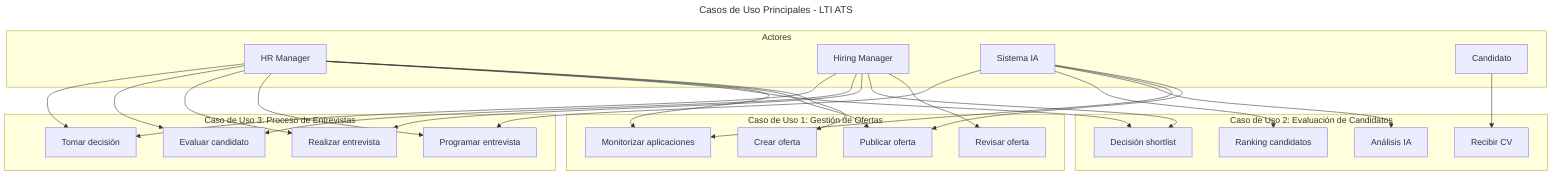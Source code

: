 ---
title: Casos de Uso Principales - LTI ATS
---
flowchart TD
    subgraph Actores
    HR[HR Manager]
    HM[Hiring Manager]
    AI[Sistema IA]
    C[Candidato]
    end
    
    subgraph CU1[Caso de Uso 1: Gestión de Ofertas]
    P1[Crear oferta]
    P2[Revisar oferta]
    P3[Publicar oferta]
    P4[Monitorizar aplicaciones]
    
    HR --> P1
    HM --> P2
    HR --> P3
    AI --> P3
    HR --> P4
    AI --> P4
    end
    
    subgraph CU2[Caso de Uso 2: Evaluación de Candidatos]
    E1[Recibir CV]
    E2[Análisis IA]
    E3[Ranking candidatos]
    E4[Decisión shortlist]
    
    C --> E1
    AI --> E2
    AI --> E3
    HR --> E4
    HM --> E4
    end
    
    subgraph CU3[Caso de Uso 3: Proceso de Entrevistas]
    I1[Programar entrevista]
    I2[Realizar entrevista]
    I3[Evaluar candidato]
    I4[Tomar decisión]
    
    HR --> I1
    AI --> I1
    HM --> I2
    HR --> I2
    HM --> I3
    HR --> I3
    HM --> I4
    HR --> I4
    end